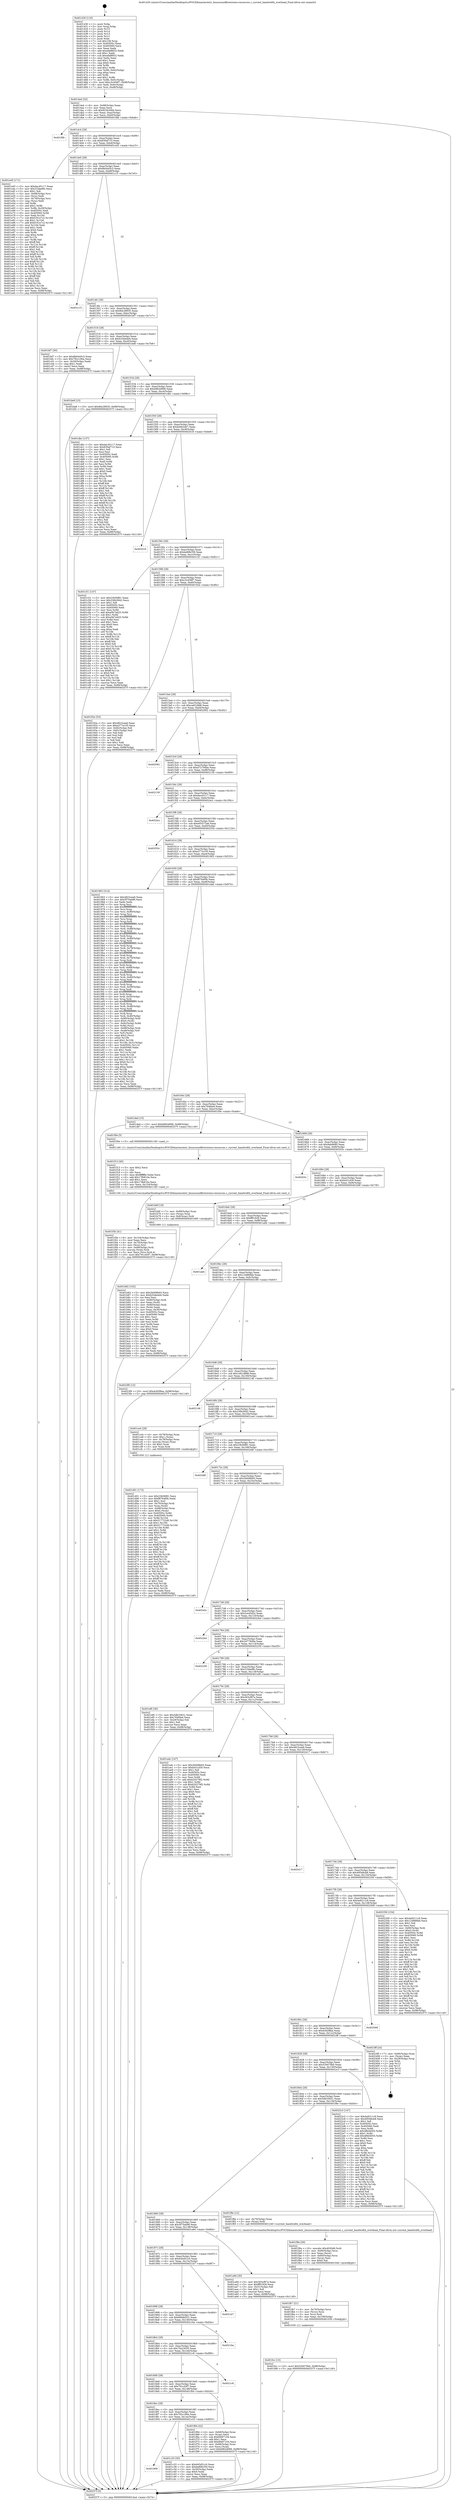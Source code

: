 digraph "0x401430" {
  label = "0x401430 (/mnt/c/Users/mathe/Desktop/tcc/POCII/binaries/extr_linuxsoundfirewireiso-resources.c_current_bandwidth_overhead_Final-ollvm.out::main(0))"
  labelloc = "t"
  node[shape=record]

  Entry [label="",width=0.3,height=0.3,shape=circle,fillcolor=black,style=filled]
  "0x4014a4" [label="{
     0x4014a4 [32]\l
     | [instrs]\l
     &nbsp;&nbsp;0x4014a4 \<+6\>: mov -0x98(%rbp),%eax\l
     &nbsp;&nbsp;0x4014aa \<+2\>: mov %eax,%ecx\l
     &nbsp;&nbsp;0x4014ac \<+6\>: sub $0x823b34bb,%ecx\l
     &nbsp;&nbsp;0x4014b2 \<+6\>: mov %eax,-0xac(%rbp)\l
     &nbsp;&nbsp;0x4014b8 \<+6\>: mov %ecx,-0xb0(%rbp)\l
     &nbsp;&nbsp;0x4014be \<+6\>: je 0000000000401fdb \<main+0xbab\>\l
  }"]
  "0x401fdb" [label="{
     0x401fdb\l
  }", style=dashed]
  "0x4014c4" [label="{
     0x4014c4 [28]\l
     | [instrs]\l
     &nbsp;&nbsp;0x4014c4 \<+5\>: jmp 00000000004014c9 \<main+0x99\>\l
     &nbsp;&nbsp;0x4014c9 \<+6\>: mov -0xac(%rbp),%eax\l
     &nbsp;&nbsp;0x4014cf \<+5\>: sub $0x830af715,%eax\l
     &nbsp;&nbsp;0x4014d4 \<+6\>: mov %eax,-0xb4(%rbp)\l
     &nbsp;&nbsp;0x4014da \<+6\>: je 0000000000401e45 \<main+0xa15\>\l
  }"]
  Exit [label="",width=0.3,height=0.3,shape=circle,fillcolor=black,style=filled,peripheries=2]
  "0x401e45" [label="{
     0x401e45 [171]\l
     | [instrs]\l
     &nbsp;&nbsp;0x401e45 \<+5\>: mov $0xdac45117,%eax\l
     &nbsp;&nbsp;0x401e4a \<+5\>: mov $0x31bbe9fc,%ecx\l
     &nbsp;&nbsp;0x401e4f \<+2\>: mov $0x1,%dl\l
     &nbsp;&nbsp;0x401e51 \<+4\>: mov -0x68(%rbp),%rsi\l
     &nbsp;&nbsp;0x401e55 \<+2\>: mov (%rsi),%edi\l
     &nbsp;&nbsp;0x401e57 \<+4\>: mov -0x78(%rbp),%rsi\l
     &nbsp;&nbsp;0x401e5b \<+2\>: cmp (%rsi),%edi\l
     &nbsp;&nbsp;0x401e5d \<+4\>: setl %r8b\l
     &nbsp;&nbsp;0x401e61 \<+4\>: and $0x1,%r8b\l
     &nbsp;&nbsp;0x401e65 \<+4\>: mov %r8b,-0x29(%rbp)\l
     &nbsp;&nbsp;0x401e69 \<+7\>: mov 0x40505c,%edi\l
     &nbsp;&nbsp;0x401e70 \<+8\>: mov 0x405060,%r9d\l
     &nbsp;&nbsp;0x401e78 \<+3\>: mov %edi,%r10d\l
     &nbsp;&nbsp;0x401e7b \<+7\>: sub $0xf191a7c2,%r10d\l
     &nbsp;&nbsp;0x401e82 \<+4\>: sub $0x1,%r10d\l
     &nbsp;&nbsp;0x401e86 \<+7\>: add $0xf191a7c2,%r10d\l
     &nbsp;&nbsp;0x401e8d \<+4\>: imul %r10d,%edi\l
     &nbsp;&nbsp;0x401e91 \<+3\>: and $0x1,%edi\l
     &nbsp;&nbsp;0x401e94 \<+3\>: cmp $0x0,%edi\l
     &nbsp;&nbsp;0x401e97 \<+4\>: sete %r8b\l
     &nbsp;&nbsp;0x401e9b \<+4\>: cmp $0xa,%r9d\l
     &nbsp;&nbsp;0x401e9f \<+4\>: setl %r11b\l
     &nbsp;&nbsp;0x401ea3 \<+3\>: mov %r8b,%bl\l
     &nbsp;&nbsp;0x401ea6 \<+3\>: xor $0xff,%bl\l
     &nbsp;&nbsp;0x401ea9 \<+3\>: mov %r11b,%r14b\l
     &nbsp;&nbsp;0x401eac \<+4\>: xor $0xff,%r14b\l
     &nbsp;&nbsp;0x401eb0 \<+3\>: xor $0x1,%dl\l
     &nbsp;&nbsp;0x401eb3 \<+3\>: mov %bl,%r15b\l
     &nbsp;&nbsp;0x401eb6 \<+4\>: and $0xff,%r15b\l
     &nbsp;&nbsp;0x401eba \<+3\>: and %dl,%r8b\l
     &nbsp;&nbsp;0x401ebd \<+3\>: mov %r14b,%r12b\l
     &nbsp;&nbsp;0x401ec0 \<+4\>: and $0xff,%r12b\l
     &nbsp;&nbsp;0x401ec4 \<+3\>: and %dl,%r11b\l
     &nbsp;&nbsp;0x401ec7 \<+3\>: or %r8b,%r15b\l
     &nbsp;&nbsp;0x401eca \<+3\>: or %r11b,%r12b\l
     &nbsp;&nbsp;0x401ecd \<+3\>: xor %r12b,%r15b\l
     &nbsp;&nbsp;0x401ed0 \<+3\>: or %r14b,%bl\l
     &nbsp;&nbsp;0x401ed3 \<+3\>: xor $0xff,%bl\l
     &nbsp;&nbsp;0x401ed6 \<+3\>: or $0x1,%dl\l
     &nbsp;&nbsp;0x401ed9 \<+2\>: and %dl,%bl\l
     &nbsp;&nbsp;0x401edb \<+3\>: or %bl,%r15b\l
     &nbsp;&nbsp;0x401ede \<+4\>: test $0x1,%r15b\l
     &nbsp;&nbsp;0x401ee2 \<+3\>: cmovne %ecx,%eax\l
     &nbsp;&nbsp;0x401ee5 \<+6\>: mov %eax,-0x98(%rbp)\l
     &nbsp;&nbsp;0x401eeb \<+5\>: jmp 000000000040257f \<main+0x114f\>\l
  }"]
  "0x4014e0" [label="{
     0x4014e0 [28]\l
     | [instrs]\l
     &nbsp;&nbsp;0x4014e0 \<+5\>: jmp 00000000004014e5 \<main+0xb5\>\l
     &nbsp;&nbsp;0x4014e5 \<+6\>: mov -0xac(%rbp),%eax\l
     &nbsp;&nbsp;0x4014eb \<+5\>: sub $0x8b0445c3,%eax\l
     &nbsp;&nbsp;0x4014f0 \<+6\>: mov %eax,-0xb8(%rbp)\l
     &nbsp;&nbsp;0x4014f6 \<+6\>: je 0000000000401c15 \<main+0x7e5\>\l
  }"]
  "0x401fcc" [label="{
     0x401fcc [15]\l
     | [instrs]\l
     &nbsp;&nbsp;0x401fcc \<+10\>: movl $0x529470b0,-0x98(%rbp)\l
     &nbsp;&nbsp;0x401fd6 \<+5\>: jmp 000000000040257f \<main+0x114f\>\l
  }"]
  "0x401c15" [label="{
     0x401c15\l
  }", style=dashed]
  "0x4014fc" [label="{
     0x4014fc [28]\l
     | [instrs]\l
     &nbsp;&nbsp;0x4014fc \<+5\>: jmp 0000000000401501 \<main+0xd1\>\l
     &nbsp;&nbsp;0x401501 \<+6\>: mov -0xac(%rbp),%eax\l
     &nbsp;&nbsp;0x401507 \<+5\>: sub $0x8dc28935,%eax\l
     &nbsp;&nbsp;0x40150c \<+6\>: mov %eax,-0xbc(%rbp)\l
     &nbsp;&nbsp;0x401512 \<+6\>: je 0000000000401bf7 \<main+0x7c7\>\l
  }"]
  "0x401fb7" [label="{
     0x401fb7 [21]\l
     | [instrs]\l
     &nbsp;&nbsp;0x401fb7 \<+4\>: mov -0x70(%rbp),%rcx\l
     &nbsp;&nbsp;0x401fbb \<+3\>: mov (%rcx),%rcx\l
     &nbsp;&nbsp;0x401fbe \<+3\>: mov %rcx,%rdi\l
     &nbsp;&nbsp;0x401fc1 \<+6\>: mov %eax,-0x158(%rbp)\l
     &nbsp;&nbsp;0x401fc7 \<+5\>: call 0000000000401030 \<free@plt\>\l
     | [calls]\l
     &nbsp;&nbsp;0x401030 \{1\} (unknown)\l
  }"]
  "0x401bf7" [label="{
     0x401bf7 [30]\l
     | [instrs]\l
     &nbsp;&nbsp;0x401bf7 \<+5\>: mov $0x8b0445c3,%eax\l
     &nbsp;&nbsp;0x401bfc \<+5\>: mov $0x792c190a,%ecx\l
     &nbsp;&nbsp;0x401c01 \<+3\>: mov -0x30(%rbp),%edx\l
     &nbsp;&nbsp;0x401c04 \<+3\>: cmp $0x1,%edx\l
     &nbsp;&nbsp;0x401c07 \<+3\>: cmovl %ecx,%eax\l
     &nbsp;&nbsp;0x401c0a \<+6\>: mov %eax,-0x98(%rbp)\l
     &nbsp;&nbsp;0x401c10 \<+5\>: jmp 000000000040257f \<main+0x114f\>\l
  }"]
  "0x401518" [label="{
     0x401518 [28]\l
     | [instrs]\l
     &nbsp;&nbsp;0x401518 \<+5\>: jmp 000000000040151d \<main+0xed\>\l
     &nbsp;&nbsp;0x40151d \<+6\>: mov -0xac(%rbp),%eax\l
     &nbsp;&nbsp;0x401523 \<+5\>: sub $0xb33de4d4,%eax\l
     &nbsp;&nbsp;0x401528 \<+6\>: mov %eax,-0xc0(%rbp)\l
     &nbsp;&nbsp;0x40152e \<+6\>: je 0000000000401be8 \<main+0x7b8\>\l
  }"]
  "0x401f9a" [label="{
     0x401f9a [29]\l
     | [instrs]\l
     &nbsp;&nbsp;0x401f9a \<+10\>: movabs $0x4030d6,%rdi\l
     &nbsp;&nbsp;0x401fa4 \<+4\>: mov -0x60(%rbp),%rcx\l
     &nbsp;&nbsp;0x401fa8 \<+2\>: mov %eax,(%rcx)\l
     &nbsp;&nbsp;0x401faa \<+4\>: mov -0x60(%rbp),%rcx\l
     &nbsp;&nbsp;0x401fae \<+2\>: mov (%rcx),%esi\l
     &nbsp;&nbsp;0x401fb0 \<+2\>: mov $0x0,%al\l
     &nbsp;&nbsp;0x401fb2 \<+5\>: call 0000000000401040 \<printf@plt\>\l
     | [calls]\l
     &nbsp;&nbsp;0x401040 \{1\} (unknown)\l
  }"]
  "0x401be8" [label="{
     0x401be8 [15]\l
     | [instrs]\l
     &nbsp;&nbsp;0x401be8 \<+10\>: movl $0x8dc28935,-0x98(%rbp)\l
     &nbsp;&nbsp;0x401bf2 \<+5\>: jmp 000000000040257f \<main+0x114f\>\l
  }"]
  "0x401534" [label="{
     0x401534 [28]\l
     | [instrs]\l
     &nbsp;&nbsp;0x401534 \<+5\>: jmp 0000000000401539 \<main+0x109\>\l
     &nbsp;&nbsp;0x401539 \<+6\>: mov -0xac(%rbp),%eax\l
     &nbsp;&nbsp;0x40153f \<+5\>: sub $0xb962d066,%eax\l
     &nbsp;&nbsp;0x401544 \<+6\>: mov %eax,-0xc4(%rbp)\l
     &nbsp;&nbsp;0x40154a \<+6\>: je 0000000000401dbc \<main+0x98c\>\l
  }"]
  "0x401f3b" [label="{
     0x401f3b [41]\l
     | [instrs]\l
     &nbsp;&nbsp;0x401f3b \<+6\>: mov -0x154(%rbp),%ecx\l
     &nbsp;&nbsp;0x401f41 \<+3\>: imul %eax,%ecx\l
     &nbsp;&nbsp;0x401f44 \<+4\>: mov -0x70(%rbp),%rsi\l
     &nbsp;&nbsp;0x401f48 \<+3\>: mov (%rsi),%rsi\l
     &nbsp;&nbsp;0x401f4b \<+4\>: mov -0x68(%rbp),%rdi\l
     &nbsp;&nbsp;0x401f4f \<+3\>: movslq (%rdi),%rdi\l
     &nbsp;&nbsp;0x401f52 \<+3\>: mov %ecx,(%rsi,%rdi,4)\l
     &nbsp;&nbsp;0x401f55 \<+10\>: movl $0x791cd3f7,-0x98(%rbp)\l
     &nbsp;&nbsp;0x401f5f \<+5\>: jmp 000000000040257f \<main+0x114f\>\l
  }"]
  "0x401dbc" [label="{
     0x401dbc [137]\l
     | [instrs]\l
     &nbsp;&nbsp;0x401dbc \<+5\>: mov $0xdac45117,%eax\l
     &nbsp;&nbsp;0x401dc1 \<+5\>: mov $0x830af715,%ecx\l
     &nbsp;&nbsp;0x401dc6 \<+2\>: mov $0x1,%dl\l
     &nbsp;&nbsp;0x401dc8 \<+2\>: xor %esi,%esi\l
     &nbsp;&nbsp;0x401dca \<+7\>: mov 0x40505c,%edi\l
     &nbsp;&nbsp;0x401dd1 \<+8\>: mov 0x405060,%r8d\l
     &nbsp;&nbsp;0x401dd9 \<+3\>: sub $0x1,%esi\l
     &nbsp;&nbsp;0x401ddc \<+3\>: mov %edi,%r9d\l
     &nbsp;&nbsp;0x401ddf \<+3\>: add %esi,%r9d\l
     &nbsp;&nbsp;0x401de2 \<+4\>: imul %r9d,%edi\l
     &nbsp;&nbsp;0x401de6 \<+3\>: and $0x1,%edi\l
     &nbsp;&nbsp;0x401de9 \<+3\>: cmp $0x0,%edi\l
     &nbsp;&nbsp;0x401dec \<+4\>: sete %r10b\l
     &nbsp;&nbsp;0x401df0 \<+4\>: cmp $0xa,%r8d\l
     &nbsp;&nbsp;0x401df4 \<+4\>: setl %r11b\l
     &nbsp;&nbsp;0x401df8 \<+3\>: mov %r10b,%bl\l
     &nbsp;&nbsp;0x401dfb \<+3\>: xor $0xff,%bl\l
     &nbsp;&nbsp;0x401dfe \<+3\>: mov %r11b,%r14b\l
     &nbsp;&nbsp;0x401e01 \<+4\>: xor $0xff,%r14b\l
     &nbsp;&nbsp;0x401e05 \<+3\>: xor $0x1,%dl\l
     &nbsp;&nbsp;0x401e08 \<+3\>: mov %bl,%r15b\l
     &nbsp;&nbsp;0x401e0b \<+4\>: and $0xff,%r15b\l
     &nbsp;&nbsp;0x401e0f \<+3\>: and %dl,%r10b\l
     &nbsp;&nbsp;0x401e12 \<+3\>: mov %r14b,%r12b\l
     &nbsp;&nbsp;0x401e15 \<+4\>: and $0xff,%r12b\l
     &nbsp;&nbsp;0x401e19 \<+3\>: and %dl,%r11b\l
     &nbsp;&nbsp;0x401e1c \<+3\>: or %r10b,%r15b\l
     &nbsp;&nbsp;0x401e1f \<+3\>: or %r11b,%r12b\l
     &nbsp;&nbsp;0x401e22 \<+3\>: xor %r12b,%r15b\l
     &nbsp;&nbsp;0x401e25 \<+3\>: or %r14b,%bl\l
     &nbsp;&nbsp;0x401e28 \<+3\>: xor $0xff,%bl\l
     &nbsp;&nbsp;0x401e2b \<+3\>: or $0x1,%dl\l
     &nbsp;&nbsp;0x401e2e \<+2\>: and %dl,%bl\l
     &nbsp;&nbsp;0x401e30 \<+3\>: or %bl,%r15b\l
     &nbsp;&nbsp;0x401e33 \<+4\>: test $0x1,%r15b\l
     &nbsp;&nbsp;0x401e37 \<+3\>: cmovne %ecx,%eax\l
     &nbsp;&nbsp;0x401e3a \<+6\>: mov %eax,-0x98(%rbp)\l
     &nbsp;&nbsp;0x401e40 \<+5\>: jmp 000000000040257f \<main+0x114f\>\l
  }"]
  "0x401550" [label="{
     0x401550 [28]\l
     | [instrs]\l
     &nbsp;&nbsp;0x401550 \<+5\>: jmp 0000000000401555 \<main+0x125\>\l
     &nbsp;&nbsp;0x401555 \<+6\>: mov -0xac(%rbp),%eax\l
     &nbsp;&nbsp;0x40155b \<+5\>: sub $0xbd4b2eb7,%eax\l
     &nbsp;&nbsp;0x401560 \<+6\>: mov %eax,-0xc8(%rbp)\l
     &nbsp;&nbsp;0x401566 \<+6\>: je 0000000000402018 \<main+0xbe8\>\l
  }"]
  "0x401f13" [label="{
     0x401f13 [40]\l
     | [instrs]\l
     &nbsp;&nbsp;0x401f13 \<+5\>: mov $0x2,%ecx\l
     &nbsp;&nbsp;0x401f18 \<+1\>: cltd\l
     &nbsp;&nbsp;0x401f19 \<+2\>: idiv %ecx\l
     &nbsp;&nbsp;0x401f1b \<+6\>: imul $0xfffffffe,%edx,%ecx\l
     &nbsp;&nbsp;0x401f21 \<+6\>: add $0x17fb810e,%ecx\l
     &nbsp;&nbsp;0x401f27 \<+3\>: add $0x1,%ecx\l
     &nbsp;&nbsp;0x401f2a \<+6\>: sub $0x17fb810e,%ecx\l
     &nbsp;&nbsp;0x401f30 \<+6\>: mov %ecx,-0x154(%rbp)\l
     &nbsp;&nbsp;0x401f36 \<+5\>: call 0000000000401160 \<next_i\>\l
     | [calls]\l
     &nbsp;&nbsp;0x401160 \{1\} (/mnt/c/Users/mathe/Desktop/tcc/POCII/binaries/extr_linuxsoundfirewireiso-resources.c_current_bandwidth_overhead_Final-ollvm.out::next_i)\l
  }"]
  "0x402018" [label="{
     0x402018\l
  }", style=dashed]
  "0x40156c" [label="{
     0x40156c [28]\l
     | [instrs]\l
     &nbsp;&nbsp;0x40156c \<+5\>: jmp 0000000000401571 \<main+0x141\>\l
     &nbsp;&nbsp;0x401571 \<+6\>: mov -0xac(%rbp),%eax\l
     &nbsp;&nbsp;0x401577 \<+5\>: sub $0xbe89b359,%eax\l
     &nbsp;&nbsp;0x40157c \<+6\>: mov %eax,-0xcc(%rbp)\l
     &nbsp;&nbsp;0x401582 \<+6\>: je 0000000000401c51 \<main+0x821\>\l
  }"]
  "0x401d01" [label="{
     0x401d01 [172]\l
     | [instrs]\l
     &nbsp;&nbsp;0x401d01 \<+5\>: mov $0x23b56f81,%ecx\l
     &nbsp;&nbsp;0x401d06 \<+5\>: mov $0xf8764f0b,%edx\l
     &nbsp;&nbsp;0x401d0b \<+3\>: mov $0x1,%sil\l
     &nbsp;&nbsp;0x401d0e \<+4\>: mov -0x70(%rbp),%rdi\l
     &nbsp;&nbsp;0x401d12 \<+3\>: mov %rax,(%rdi)\l
     &nbsp;&nbsp;0x401d15 \<+4\>: mov -0x68(%rbp),%rax\l
     &nbsp;&nbsp;0x401d19 \<+6\>: movl $0x0,(%rax)\l
     &nbsp;&nbsp;0x401d1f \<+8\>: mov 0x40505c,%r8d\l
     &nbsp;&nbsp;0x401d27 \<+8\>: mov 0x405060,%r9d\l
     &nbsp;&nbsp;0x401d2f \<+3\>: mov %r8d,%r10d\l
     &nbsp;&nbsp;0x401d32 \<+7\>: sub $0x517722d0,%r10d\l
     &nbsp;&nbsp;0x401d39 \<+4\>: sub $0x1,%r10d\l
     &nbsp;&nbsp;0x401d3d \<+7\>: add $0x517722d0,%r10d\l
     &nbsp;&nbsp;0x401d44 \<+4\>: imul %r10d,%r8d\l
     &nbsp;&nbsp;0x401d48 \<+4\>: and $0x1,%r8d\l
     &nbsp;&nbsp;0x401d4c \<+4\>: cmp $0x0,%r8d\l
     &nbsp;&nbsp;0x401d50 \<+4\>: sete %r11b\l
     &nbsp;&nbsp;0x401d54 \<+4\>: cmp $0xa,%r9d\l
     &nbsp;&nbsp;0x401d58 \<+3\>: setl %bl\l
     &nbsp;&nbsp;0x401d5b \<+3\>: mov %r11b,%r14b\l
     &nbsp;&nbsp;0x401d5e \<+4\>: xor $0xff,%r14b\l
     &nbsp;&nbsp;0x401d62 \<+3\>: mov %bl,%r15b\l
     &nbsp;&nbsp;0x401d65 \<+4\>: xor $0xff,%r15b\l
     &nbsp;&nbsp;0x401d69 \<+4\>: xor $0x1,%sil\l
     &nbsp;&nbsp;0x401d6d \<+3\>: mov %r14b,%r12b\l
     &nbsp;&nbsp;0x401d70 \<+4\>: and $0xff,%r12b\l
     &nbsp;&nbsp;0x401d74 \<+3\>: and %sil,%r11b\l
     &nbsp;&nbsp;0x401d77 \<+3\>: mov %r15b,%r13b\l
     &nbsp;&nbsp;0x401d7a \<+4\>: and $0xff,%r13b\l
     &nbsp;&nbsp;0x401d7e \<+3\>: and %sil,%bl\l
     &nbsp;&nbsp;0x401d81 \<+3\>: or %r11b,%r12b\l
     &nbsp;&nbsp;0x401d84 \<+3\>: or %bl,%r13b\l
     &nbsp;&nbsp;0x401d87 \<+3\>: xor %r13b,%r12b\l
     &nbsp;&nbsp;0x401d8a \<+3\>: or %r15b,%r14b\l
     &nbsp;&nbsp;0x401d8d \<+4\>: xor $0xff,%r14b\l
     &nbsp;&nbsp;0x401d91 \<+4\>: or $0x1,%sil\l
     &nbsp;&nbsp;0x401d95 \<+3\>: and %sil,%r14b\l
     &nbsp;&nbsp;0x401d98 \<+3\>: or %r14b,%r12b\l
     &nbsp;&nbsp;0x401d9b \<+4\>: test $0x1,%r12b\l
     &nbsp;&nbsp;0x401d9f \<+3\>: cmovne %edx,%ecx\l
     &nbsp;&nbsp;0x401da2 \<+6\>: mov %ecx,-0x98(%rbp)\l
     &nbsp;&nbsp;0x401da8 \<+5\>: jmp 000000000040257f \<main+0x114f\>\l
  }"]
  "0x401c51" [label="{
     0x401c51 [147]\l
     | [instrs]\l
     &nbsp;&nbsp;0x401c51 \<+5\>: mov $0x23b56f81,%eax\l
     &nbsp;&nbsp;0x401c56 \<+5\>: mov $0x236b3942,%ecx\l
     &nbsp;&nbsp;0x401c5b \<+2\>: mov $0x1,%dl\l
     &nbsp;&nbsp;0x401c5d \<+7\>: mov 0x40505c,%esi\l
     &nbsp;&nbsp;0x401c64 \<+7\>: mov 0x405060,%edi\l
     &nbsp;&nbsp;0x401c6b \<+3\>: mov %esi,%r8d\l
     &nbsp;&nbsp;0x401c6e \<+7\>: add $0xa5b7ed25,%r8d\l
     &nbsp;&nbsp;0x401c75 \<+4\>: sub $0x1,%r8d\l
     &nbsp;&nbsp;0x401c79 \<+7\>: sub $0xa5b7ed25,%r8d\l
     &nbsp;&nbsp;0x401c80 \<+4\>: imul %r8d,%esi\l
     &nbsp;&nbsp;0x401c84 \<+3\>: and $0x1,%esi\l
     &nbsp;&nbsp;0x401c87 \<+3\>: cmp $0x0,%esi\l
     &nbsp;&nbsp;0x401c8a \<+4\>: sete %r9b\l
     &nbsp;&nbsp;0x401c8e \<+3\>: cmp $0xa,%edi\l
     &nbsp;&nbsp;0x401c91 \<+4\>: setl %r10b\l
     &nbsp;&nbsp;0x401c95 \<+3\>: mov %r9b,%r11b\l
     &nbsp;&nbsp;0x401c98 \<+4\>: xor $0xff,%r11b\l
     &nbsp;&nbsp;0x401c9c \<+3\>: mov %r10b,%bl\l
     &nbsp;&nbsp;0x401c9f \<+3\>: xor $0xff,%bl\l
     &nbsp;&nbsp;0x401ca2 \<+3\>: xor $0x0,%dl\l
     &nbsp;&nbsp;0x401ca5 \<+3\>: mov %r11b,%r14b\l
     &nbsp;&nbsp;0x401ca8 \<+4\>: and $0x0,%r14b\l
     &nbsp;&nbsp;0x401cac \<+3\>: and %dl,%r9b\l
     &nbsp;&nbsp;0x401caf \<+3\>: mov %bl,%r15b\l
     &nbsp;&nbsp;0x401cb2 \<+4\>: and $0x0,%r15b\l
     &nbsp;&nbsp;0x401cb6 \<+3\>: and %dl,%r10b\l
     &nbsp;&nbsp;0x401cb9 \<+3\>: or %r9b,%r14b\l
     &nbsp;&nbsp;0x401cbc \<+3\>: or %r10b,%r15b\l
     &nbsp;&nbsp;0x401cbf \<+3\>: xor %r15b,%r14b\l
     &nbsp;&nbsp;0x401cc2 \<+3\>: or %bl,%r11b\l
     &nbsp;&nbsp;0x401cc5 \<+4\>: xor $0xff,%r11b\l
     &nbsp;&nbsp;0x401cc9 \<+3\>: or $0x0,%dl\l
     &nbsp;&nbsp;0x401ccc \<+3\>: and %dl,%r11b\l
     &nbsp;&nbsp;0x401ccf \<+3\>: or %r11b,%r14b\l
     &nbsp;&nbsp;0x401cd2 \<+4\>: test $0x1,%r14b\l
     &nbsp;&nbsp;0x401cd6 \<+3\>: cmovne %ecx,%eax\l
     &nbsp;&nbsp;0x401cd9 \<+6\>: mov %eax,-0x98(%rbp)\l
     &nbsp;&nbsp;0x401cdf \<+5\>: jmp 000000000040257f \<main+0x114f\>\l
  }"]
  "0x401588" [label="{
     0x401588 [28]\l
     | [instrs]\l
     &nbsp;&nbsp;0x401588 \<+5\>: jmp 000000000040158d \<main+0x15d\>\l
     &nbsp;&nbsp;0x40158d \<+6\>: mov -0xac(%rbp),%eax\l
     &nbsp;&nbsp;0x401593 \<+5\>: sub $0xc3c456f7,%eax\l
     &nbsp;&nbsp;0x401598 \<+6\>: mov %eax,-0xd0(%rbp)\l
     &nbsp;&nbsp;0x40159e \<+6\>: je 000000000040192e \<main+0x4fe\>\l
  }"]
  "0x401908" [label="{
     0x401908\l
  }", style=dashed]
  "0x40192e" [label="{
     0x40192e [53]\l
     | [instrs]\l
     &nbsp;&nbsp;0x40192e \<+5\>: mov $0x4823cea6,%eax\l
     &nbsp;&nbsp;0x401933 \<+5\>: mov $0xe377e105,%ecx\l
     &nbsp;&nbsp;0x401938 \<+6\>: mov -0x92(%rbp),%dl\l
     &nbsp;&nbsp;0x40193e \<+7\>: mov -0x91(%rbp),%sil\l
     &nbsp;&nbsp;0x401945 \<+3\>: mov %dl,%dil\l
     &nbsp;&nbsp;0x401948 \<+3\>: and %sil,%dil\l
     &nbsp;&nbsp;0x40194b \<+3\>: xor %sil,%dl\l
     &nbsp;&nbsp;0x40194e \<+3\>: or %dl,%dil\l
     &nbsp;&nbsp;0x401951 \<+4\>: test $0x1,%dil\l
     &nbsp;&nbsp;0x401955 \<+3\>: cmovne %ecx,%eax\l
     &nbsp;&nbsp;0x401958 \<+6\>: mov %eax,-0x98(%rbp)\l
     &nbsp;&nbsp;0x40195e \<+5\>: jmp 000000000040257f \<main+0x114f\>\l
  }"]
  "0x4015a4" [label="{
     0x4015a4 [28]\l
     | [instrs]\l
     &nbsp;&nbsp;0x4015a4 \<+5\>: jmp 00000000004015a9 \<main+0x179\>\l
     &nbsp;&nbsp;0x4015a9 \<+6\>: mov -0xac(%rbp),%eax\l
     &nbsp;&nbsp;0x4015af \<+5\>: sub $0xca6228db,%eax\l
     &nbsp;&nbsp;0x4015b4 \<+6\>: mov %eax,-0xd4(%rbp)\l
     &nbsp;&nbsp;0x4015ba \<+6\>: je 0000000000402092 \<main+0xc62\>\l
  }"]
  "0x40257f" [label="{
     0x40257f [5]\l
     | [instrs]\l
     &nbsp;&nbsp;0x40257f \<+5\>: jmp 00000000004014a4 \<main+0x74\>\l
  }"]
  "0x401430" [label="{
     0x401430 [116]\l
     | [instrs]\l
     &nbsp;&nbsp;0x401430 \<+1\>: push %rbp\l
     &nbsp;&nbsp;0x401431 \<+3\>: mov %rsp,%rbp\l
     &nbsp;&nbsp;0x401434 \<+2\>: push %r15\l
     &nbsp;&nbsp;0x401436 \<+2\>: push %r14\l
     &nbsp;&nbsp;0x401438 \<+2\>: push %r13\l
     &nbsp;&nbsp;0x40143a \<+2\>: push %r12\l
     &nbsp;&nbsp;0x40143c \<+1\>: push %rbx\l
     &nbsp;&nbsp;0x40143d \<+7\>: sub $0x158,%rsp\l
     &nbsp;&nbsp;0x401444 \<+7\>: mov 0x40505c,%eax\l
     &nbsp;&nbsp;0x40144b \<+7\>: mov 0x405060,%ecx\l
     &nbsp;&nbsp;0x401452 \<+2\>: mov %eax,%edx\l
     &nbsp;&nbsp;0x401454 \<+6\>: add $0xefaf8832,%edx\l
     &nbsp;&nbsp;0x40145a \<+3\>: sub $0x1,%edx\l
     &nbsp;&nbsp;0x40145d \<+6\>: sub $0xefaf8832,%edx\l
     &nbsp;&nbsp;0x401463 \<+3\>: imul %edx,%eax\l
     &nbsp;&nbsp;0x401466 \<+3\>: and $0x1,%eax\l
     &nbsp;&nbsp;0x401469 \<+3\>: cmp $0x0,%eax\l
     &nbsp;&nbsp;0x40146c \<+4\>: sete %r8b\l
     &nbsp;&nbsp;0x401470 \<+4\>: and $0x1,%r8b\l
     &nbsp;&nbsp;0x401474 \<+7\>: mov %r8b,-0x92(%rbp)\l
     &nbsp;&nbsp;0x40147b \<+3\>: cmp $0xa,%ecx\l
     &nbsp;&nbsp;0x40147e \<+4\>: setl %r8b\l
     &nbsp;&nbsp;0x401482 \<+4\>: and $0x1,%r8b\l
     &nbsp;&nbsp;0x401486 \<+7\>: mov %r8b,-0x91(%rbp)\l
     &nbsp;&nbsp;0x40148d \<+10\>: movl $0xc3c456f7,-0x98(%rbp)\l
     &nbsp;&nbsp;0x401497 \<+6\>: mov %edi,-0x9c(%rbp)\l
     &nbsp;&nbsp;0x40149d \<+7\>: mov %rsi,-0xa8(%rbp)\l
  }"]
  "0x401c33" [label="{
     0x401c33 [30]\l
     | [instrs]\l
     &nbsp;&nbsp;0x401c33 \<+5\>: mov $0x645d51c0,%eax\l
     &nbsp;&nbsp;0x401c38 \<+5\>: mov $0xbe89b359,%ecx\l
     &nbsp;&nbsp;0x401c3d \<+3\>: mov -0x30(%rbp),%edx\l
     &nbsp;&nbsp;0x401c40 \<+3\>: cmp $0x0,%edx\l
     &nbsp;&nbsp;0x401c43 \<+3\>: cmove %ecx,%eax\l
     &nbsp;&nbsp;0x401c46 \<+6\>: mov %eax,-0x98(%rbp)\l
     &nbsp;&nbsp;0x401c4c \<+5\>: jmp 000000000040257f \<main+0x114f\>\l
  }"]
  "0x402092" [label="{
     0x402092\l
  }", style=dashed]
  "0x4015c0" [label="{
     0x4015c0 [28]\l
     | [instrs]\l
     &nbsp;&nbsp;0x4015c0 \<+5\>: jmp 00000000004015c5 \<main+0x195\>\l
     &nbsp;&nbsp;0x4015c5 \<+6\>: mov -0xac(%rbp),%eax\l
     &nbsp;&nbsp;0x4015cb \<+5\>: sub $0xd72794be,%eax\l
     &nbsp;&nbsp;0x4015d0 \<+6\>: mov %eax,-0xd8(%rbp)\l
     &nbsp;&nbsp;0x4015d6 \<+6\>: je 0000000000402139 \<main+0xd09\>\l
  }"]
  "0x4018ec" [label="{
     0x4018ec [28]\l
     | [instrs]\l
     &nbsp;&nbsp;0x4018ec \<+5\>: jmp 00000000004018f1 \<main+0x4c1\>\l
     &nbsp;&nbsp;0x4018f1 \<+6\>: mov -0xac(%rbp),%eax\l
     &nbsp;&nbsp;0x4018f7 \<+5\>: sub $0x792c190a,%eax\l
     &nbsp;&nbsp;0x4018fc \<+6\>: mov %eax,-0x14c(%rbp)\l
     &nbsp;&nbsp;0x401902 \<+6\>: je 0000000000401c33 \<main+0x803\>\l
  }"]
  "0x402139" [label="{
     0x402139\l
  }", style=dashed]
  "0x4015dc" [label="{
     0x4015dc [28]\l
     | [instrs]\l
     &nbsp;&nbsp;0x4015dc \<+5\>: jmp 00000000004015e1 \<main+0x1b1\>\l
     &nbsp;&nbsp;0x4015e1 \<+6\>: mov -0xac(%rbp),%eax\l
     &nbsp;&nbsp;0x4015e7 \<+5\>: sub $0xdac45117,%eax\l
     &nbsp;&nbsp;0x4015ec \<+6\>: mov %eax,-0xdc(%rbp)\l
     &nbsp;&nbsp;0x4015f2 \<+6\>: je 00000000004024cc \<main+0x109c\>\l
  }"]
  "0x401f64" [label="{
     0x401f64 [42]\l
     | [instrs]\l
     &nbsp;&nbsp;0x401f64 \<+4\>: mov -0x68(%rbp),%rax\l
     &nbsp;&nbsp;0x401f68 \<+2\>: mov (%rax),%ecx\l
     &nbsp;&nbsp;0x401f6a \<+6\>: sub $0x6f497104,%ecx\l
     &nbsp;&nbsp;0x401f70 \<+3\>: add $0x1,%ecx\l
     &nbsp;&nbsp;0x401f73 \<+6\>: add $0x6f497104,%ecx\l
     &nbsp;&nbsp;0x401f79 \<+4\>: mov -0x68(%rbp),%rax\l
     &nbsp;&nbsp;0x401f7d \<+2\>: mov %ecx,(%rax)\l
     &nbsp;&nbsp;0x401f7f \<+10\>: movl $0xb962d066,-0x98(%rbp)\l
     &nbsp;&nbsp;0x401f89 \<+5\>: jmp 000000000040257f \<main+0x114f\>\l
  }"]
  "0x4024cc" [label="{
     0x4024cc\l
  }", style=dashed]
  "0x4015f8" [label="{
     0x4015f8 [28]\l
     | [instrs]\l
     &nbsp;&nbsp;0x4015f8 \<+5\>: jmp 00000000004015fd \<main+0x1cd\>\l
     &nbsp;&nbsp;0x4015fd \<+6\>: mov -0xac(%rbp),%eax\l
     &nbsp;&nbsp;0x401603 \<+5\>: sub $0xe05572a6,%eax\l
     &nbsp;&nbsp;0x401608 \<+6\>: mov %eax,-0xe0(%rbp)\l
     &nbsp;&nbsp;0x40160e \<+6\>: je 0000000000402554 \<main+0x1124\>\l
  }"]
  "0x4018d0" [label="{
     0x4018d0 [28]\l
     | [instrs]\l
     &nbsp;&nbsp;0x4018d0 \<+5\>: jmp 00000000004018d5 \<main+0x4a5\>\l
     &nbsp;&nbsp;0x4018d5 \<+6\>: mov -0xac(%rbp),%eax\l
     &nbsp;&nbsp;0x4018db \<+5\>: sub $0x791cd3f7,%eax\l
     &nbsp;&nbsp;0x4018e0 \<+6\>: mov %eax,-0x148(%rbp)\l
     &nbsp;&nbsp;0x4018e6 \<+6\>: je 0000000000401f64 \<main+0xb34\>\l
  }"]
  "0x402554" [label="{
     0x402554\l
  }", style=dashed]
  "0x401614" [label="{
     0x401614 [28]\l
     | [instrs]\l
     &nbsp;&nbsp;0x401614 \<+5\>: jmp 0000000000401619 \<main+0x1e9\>\l
     &nbsp;&nbsp;0x401619 \<+6\>: mov -0xac(%rbp),%eax\l
     &nbsp;&nbsp;0x40161f \<+5\>: sub $0xe377e105,%eax\l
     &nbsp;&nbsp;0x401624 \<+6\>: mov %eax,-0xe4(%rbp)\l
     &nbsp;&nbsp;0x40162a \<+6\>: je 0000000000401963 \<main+0x533\>\l
  }"]
  "0x4021c6" [label="{
     0x4021c6\l
  }", style=dashed]
  "0x401963" [label="{
     0x401963 [314]\l
     | [instrs]\l
     &nbsp;&nbsp;0x401963 \<+5\>: mov $0x4823cea6,%eax\l
     &nbsp;&nbsp;0x401968 \<+5\>: mov $0x5f75ab98,%ecx\l
     &nbsp;&nbsp;0x40196d \<+2\>: xor %edx,%edx\l
     &nbsp;&nbsp;0x40196f \<+3\>: mov %rsp,%rsi\l
     &nbsp;&nbsp;0x401972 \<+4\>: add $0xfffffffffffffff0,%rsi\l
     &nbsp;&nbsp;0x401976 \<+3\>: mov %rsi,%rsp\l
     &nbsp;&nbsp;0x401979 \<+7\>: mov %rsi,-0x90(%rbp)\l
     &nbsp;&nbsp;0x401980 \<+3\>: mov %rsp,%rsi\l
     &nbsp;&nbsp;0x401983 \<+4\>: add $0xfffffffffffffff0,%rsi\l
     &nbsp;&nbsp;0x401987 \<+3\>: mov %rsi,%rsp\l
     &nbsp;&nbsp;0x40198a \<+3\>: mov %rsp,%rdi\l
     &nbsp;&nbsp;0x40198d \<+4\>: add $0xfffffffffffffff0,%rdi\l
     &nbsp;&nbsp;0x401991 \<+3\>: mov %rdi,%rsp\l
     &nbsp;&nbsp;0x401994 \<+7\>: mov %rdi,-0x88(%rbp)\l
     &nbsp;&nbsp;0x40199b \<+3\>: mov %rsp,%rdi\l
     &nbsp;&nbsp;0x40199e \<+4\>: add $0xfffffffffffffff0,%rdi\l
     &nbsp;&nbsp;0x4019a2 \<+3\>: mov %rdi,%rsp\l
     &nbsp;&nbsp;0x4019a5 \<+4\>: mov %rdi,-0x80(%rbp)\l
     &nbsp;&nbsp;0x4019a9 \<+3\>: mov %rsp,%rdi\l
     &nbsp;&nbsp;0x4019ac \<+4\>: add $0xfffffffffffffff0,%rdi\l
     &nbsp;&nbsp;0x4019b0 \<+3\>: mov %rdi,%rsp\l
     &nbsp;&nbsp;0x4019b3 \<+4\>: mov %rdi,-0x78(%rbp)\l
     &nbsp;&nbsp;0x4019b7 \<+3\>: mov %rsp,%rdi\l
     &nbsp;&nbsp;0x4019ba \<+4\>: add $0xfffffffffffffff0,%rdi\l
     &nbsp;&nbsp;0x4019be \<+3\>: mov %rdi,%rsp\l
     &nbsp;&nbsp;0x4019c1 \<+4\>: mov %rdi,-0x70(%rbp)\l
     &nbsp;&nbsp;0x4019c5 \<+3\>: mov %rsp,%rdi\l
     &nbsp;&nbsp;0x4019c8 \<+4\>: add $0xfffffffffffffff0,%rdi\l
     &nbsp;&nbsp;0x4019cc \<+3\>: mov %rdi,%rsp\l
     &nbsp;&nbsp;0x4019cf \<+4\>: mov %rdi,-0x68(%rbp)\l
     &nbsp;&nbsp;0x4019d3 \<+3\>: mov %rsp,%rdi\l
     &nbsp;&nbsp;0x4019d6 \<+4\>: add $0xfffffffffffffff0,%rdi\l
     &nbsp;&nbsp;0x4019da \<+3\>: mov %rdi,%rsp\l
     &nbsp;&nbsp;0x4019dd \<+4\>: mov %rdi,-0x60(%rbp)\l
     &nbsp;&nbsp;0x4019e1 \<+3\>: mov %rsp,%rdi\l
     &nbsp;&nbsp;0x4019e4 \<+4\>: add $0xfffffffffffffff0,%rdi\l
     &nbsp;&nbsp;0x4019e8 \<+3\>: mov %rdi,%rsp\l
     &nbsp;&nbsp;0x4019eb \<+4\>: mov %rdi,-0x58(%rbp)\l
     &nbsp;&nbsp;0x4019ef \<+3\>: mov %rsp,%rdi\l
     &nbsp;&nbsp;0x4019f2 \<+4\>: add $0xfffffffffffffff0,%rdi\l
     &nbsp;&nbsp;0x4019f6 \<+3\>: mov %rdi,%rsp\l
     &nbsp;&nbsp;0x4019f9 \<+4\>: mov %rdi,-0x50(%rbp)\l
     &nbsp;&nbsp;0x4019fd \<+3\>: mov %rsp,%rdi\l
     &nbsp;&nbsp;0x401a00 \<+4\>: add $0xfffffffffffffff0,%rdi\l
     &nbsp;&nbsp;0x401a04 \<+3\>: mov %rdi,%rsp\l
     &nbsp;&nbsp;0x401a07 \<+4\>: mov %rdi,-0x48(%rbp)\l
     &nbsp;&nbsp;0x401a0b \<+3\>: mov %rsp,%rdi\l
     &nbsp;&nbsp;0x401a0e \<+4\>: add $0xfffffffffffffff0,%rdi\l
     &nbsp;&nbsp;0x401a12 \<+3\>: mov %rdi,%rsp\l
     &nbsp;&nbsp;0x401a15 \<+4\>: mov %rdi,-0x40(%rbp)\l
     &nbsp;&nbsp;0x401a19 \<+7\>: mov -0x90(%rbp),%rdi\l
     &nbsp;&nbsp;0x401a20 \<+6\>: movl $0x0,(%rdi)\l
     &nbsp;&nbsp;0x401a26 \<+7\>: mov -0x9c(%rbp),%r8d\l
     &nbsp;&nbsp;0x401a2d \<+3\>: mov %r8d,(%rsi)\l
     &nbsp;&nbsp;0x401a30 \<+7\>: mov -0x88(%rbp),%rdi\l
     &nbsp;&nbsp;0x401a37 \<+7\>: mov -0xa8(%rbp),%r9\l
     &nbsp;&nbsp;0x401a3e \<+3\>: mov %r9,(%rdi)\l
     &nbsp;&nbsp;0x401a41 \<+3\>: cmpl $0x2,(%rsi)\l
     &nbsp;&nbsp;0x401a44 \<+4\>: setne %r10b\l
     &nbsp;&nbsp;0x401a48 \<+4\>: and $0x1,%r10b\l
     &nbsp;&nbsp;0x401a4c \<+4\>: mov %r10b,-0x31(%rbp)\l
     &nbsp;&nbsp;0x401a50 \<+8\>: mov 0x40505c,%r11d\l
     &nbsp;&nbsp;0x401a58 \<+7\>: mov 0x405060,%ebx\l
     &nbsp;&nbsp;0x401a5f \<+3\>: sub $0x1,%edx\l
     &nbsp;&nbsp;0x401a62 \<+3\>: mov %r11d,%r14d\l
     &nbsp;&nbsp;0x401a65 \<+3\>: add %edx,%r14d\l
     &nbsp;&nbsp;0x401a68 \<+4\>: imul %r14d,%r11d\l
     &nbsp;&nbsp;0x401a6c \<+4\>: and $0x1,%r11d\l
     &nbsp;&nbsp;0x401a70 \<+4\>: cmp $0x0,%r11d\l
     &nbsp;&nbsp;0x401a74 \<+4\>: sete %r10b\l
     &nbsp;&nbsp;0x401a78 \<+3\>: cmp $0xa,%ebx\l
     &nbsp;&nbsp;0x401a7b \<+4\>: setl %r15b\l
     &nbsp;&nbsp;0x401a7f \<+3\>: mov %r10b,%r12b\l
     &nbsp;&nbsp;0x401a82 \<+3\>: and %r15b,%r12b\l
     &nbsp;&nbsp;0x401a85 \<+3\>: xor %r15b,%r10b\l
     &nbsp;&nbsp;0x401a88 \<+3\>: or %r10b,%r12b\l
     &nbsp;&nbsp;0x401a8b \<+4\>: test $0x1,%r12b\l
     &nbsp;&nbsp;0x401a8f \<+3\>: cmovne %ecx,%eax\l
     &nbsp;&nbsp;0x401a92 \<+6\>: mov %eax,-0x98(%rbp)\l
     &nbsp;&nbsp;0x401a98 \<+5\>: jmp 000000000040257f \<main+0x114f\>\l
  }"]
  "0x401630" [label="{
     0x401630 [28]\l
     | [instrs]\l
     &nbsp;&nbsp;0x401630 \<+5\>: jmp 0000000000401635 \<main+0x205\>\l
     &nbsp;&nbsp;0x401635 \<+6\>: mov -0xac(%rbp),%eax\l
     &nbsp;&nbsp;0x40163b \<+5\>: sub $0xf8764f0b,%eax\l
     &nbsp;&nbsp;0x401640 \<+6\>: mov %eax,-0xe8(%rbp)\l
     &nbsp;&nbsp;0x401646 \<+6\>: je 0000000000401dad \<main+0x97d\>\l
  }"]
  "0x4018b4" [label="{
     0x4018b4 [28]\l
     | [instrs]\l
     &nbsp;&nbsp;0x4018b4 \<+5\>: jmp 00000000004018b9 \<main+0x489\>\l
     &nbsp;&nbsp;0x4018b9 \<+6\>: mov -0xac(%rbp),%eax\l
     &nbsp;&nbsp;0x4018bf \<+5\>: sub $0x70a23035,%eax\l
     &nbsp;&nbsp;0x4018c4 \<+6\>: mov %eax,-0x144(%rbp)\l
     &nbsp;&nbsp;0x4018ca \<+6\>: je 00000000004021c6 \<main+0xd96\>\l
  }"]
  "0x40216a" [label="{
     0x40216a\l
  }", style=dashed]
  "0x401dad" [label="{
     0x401dad [15]\l
     | [instrs]\l
     &nbsp;&nbsp;0x401dad \<+10\>: movl $0xb962d066,-0x98(%rbp)\l
     &nbsp;&nbsp;0x401db7 \<+5\>: jmp 000000000040257f \<main+0x114f\>\l
  }"]
  "0x40164c" [label="{
     0x40164c [28]\l
     | [instrs]\l
     &nbsp;&nbsp;0x40164c \<+5\>: jmp 0000000000401651 \<main+0x221\>\l
     &nbsp;&nbsp;0x401651 \<+6\>: mov -0xac(%rbp),%eax\l
     &nbsp;&nbsp;0x401657 \<+5\>: sub $0x764fda4,%eax\l
     &nbsp;&nbsp;0x40165c \<+6\>: mov %eax,-0xec(%rbp)\l
     &nbsp;&nbsp;0x401662 \<+6\>: je 0000000000401f0e \<main+0xade\>\l
  }"]
  "0x401898" [label="{
     0x401898 [28]\l
     | [instrs]\l
     &nbsp;&nbsp;0x401898 \<+5\>: jmp 000000000040189d \<main+0x46d\>\l
     &nbsp;&nbsp;0x40189d \<+6\>: mov -0xac(%rbp),%eax\l
     &nbsp;&nbsp;0x4018a3 \<+5\>: sub $0x69b8d321,%eax\l
     &nbsp;&nbsp;0x4018a8 \<+6\>: mov %eax,-0x140(%rbp)\l
     &nbsp;&nbsp;0x4018ae \<+6\>: je 000000000040216a \<main+0xd3a\>\l
  }"]
  "0x401f0e" [label="{
     0x401f0e [5]\l
     | [instrs]\l
     &nbsp;&nbsp;0x401f0e \<+5\>: call 0000000000401160 \<next_i\>\l
     | [calls]\l
     &nbsp;&nbsp;0x401160 \{1\} (/mnt/c/Users/mathe/Desktop/tcc/POCII/binaries/extr_linuxsoundfirewireiso-resources.c_current_bandwidth_overhead_Final-ollvm.out::next_i)\l
  }"]
  "0x401668" [label="{
     0x401668 [28]\l
     | [instrs]\l
     &nbsp;&nbsp;0x401668 \<+5\>: jmp 000000000040166d \<main+0x23d\>\l
     &nbsp;&nbsp;0x40166d \<+6\>: mov -0xac(%rbp),%eax\l
     &nbsp;&nbsp;0x401673 \<+5\>: sub $0x9ab9680,%eax\l
     &nbsp;&nbsp;0x401678 \<+6\>: mov %eax,-0xf0(%rbp)\l
     &nbsp;&nbsp;0x40167e \<+6\>: je 000000000040203c \<main+0xc0c\>\l
  }"]
  "0x4021b7" [label="{
     0x4021b7\l
  }", style=dashed]
  "0x40203c" [label="{
     0x40203c\l
  }", style=dashed]
  "0x401684" [label="{
     0x401684 [28]\l
     | [instrs]\l
     &nbsp;&nbsp;0x401684 \<+5\>: jmp 0000000000401689 \<main+0x259\>\l
     &nbsp;&nbsp;0x401689 \<+6\>: mov -0xac(%rbp),%eax\l
     &nbsp;&nbsp;0x40168f \<+5\>: sub $0xb431d30,%eax\l
     &nbsp;&nbsp;0x401694 \<+6\>: mov %eax,-0xf4(%rbp)\l
     &nbsp;&nbsp;0x40169a \<+6\>: je 0000000000401b6f \<main+0x73f\>\l
  }"]
  "0x401b82" [label="{
     0x401b82 [102]\l
     | [instrs]\l
     &nbsp;&nbsp;0x401b82 \<+5\>: mov $0x2b008b93,%ecx\l
     &nbsp;&nbsp;0x401b87 \<+5\>: mov $0xb33de4d4,%edx\l
     &nbsp;&nbsp;0x401b8c \<+2\>: xor %esi,%esi\l
     &nbsp;&nbsp;0x401b8e \<+4\>: mov -0x80(%rbp),%rdi\l
     &nbsp;&nbsp;0x401b92 \<+2\>: mov %eax,(%rdi)\l
     &nbsp;&nbsp;0x401b94 \<+4\>: mov -0x80(%rbp),%rdi\l
     &nbsp;&nbsp;0x401b98 \<+2\>: mov (%rdi),%eax\l
     &nbsp;&nbsp;0x401b9a \<+3\>: mov %eax,-0x30(%rbp)\l
     &nbsp;&nbsp;0x401b9d \<+7\>: mov 0x40505c,%eax\l
     &nbsp;&nbsp;0x401ba4 \<+8\>: mov 0x405060,%r8d\l
     &nbsp;&nbsp;0x401bac \<+3\>: sub $0x1,%esi\l
     &nbsp;&nbsp;0x401baf \<+3\>: mov %eax,%r9d\l
     &nbsp;&nbsp;0x401bb2 \<+3\>: add %esi,%r9d\l
     &nbsp;&nbsp;0x401bb5 \<+4\>: imul %r9d,%eax\l
     &nbsp;&nbsp;0x401bb9 \<+3\>: and $0x1,%eax\l
     &nbsp;&nbsp;0x401bbc \<+3\>: cmp $0x0,%eax\l
     &nbsp;&nbsp;0x401bbf \<+4\>: sete %r10b\l
     &nbsp;&nbsp;0x401bc3 \<+4\>: cmp $0xa,%r8d\l
     &nbsp;&nbsp;0x401bc7 \<+4\>: setl %r11b\l
     &nbsp;&nbsp;0x401bcb \<+3\>: mov %r10b,%bl\l
     &nbsp;&nbsp;0x401bce \<+3\>: and %r11b,%bl\l
     &nbsp;&nbsp;0x401bd1 \<+3\>: xor %r11b,%r10b\l
     &nbsp;&nbsp;0x401bd4 \<+3\>: or %r10b,%bl\l
     &nbsp;&nbsp;0x401bd7 \<+3\>: test $0x1,%bl\l
     &nbsp;&nbsp;0x401bda \<+3\>: cmovne %edx,%ecx\l
     &nbsp;&nbsp;0x401bdd \<+6\>: mov %ecx,-0x98(%rbp)\l
     &nbsp;&nbsp;0x401be3 \<+5\>: jmp 000000000040257f \<main+0x114f\>\l
  }"]
  "0x401b6f" [label="{
     0x401b6f [19]\l
     | [instrs]\l
     &nbsp;&nbsp;0x401b6f \<+7\>: mov -0x88(%rbp),%rax\l
     &nbsp;&nbsp;0x401b76 \<+3\>: mov (%rax),%rax\l
     &nbsp;&nbsp;0x401b79 \<+4\>: mov 0x8(%rax),%rdi\l
     &nbsp;&nbsp;0x401b7d \<+5\>: call 0000000000401060 \<atoi@plt\>\l
     | [calls]\l
     &nbsp;&nbsp;0x401060 \{1\} (unknown)\l
  }"]
  "0x4016a0" [label="{
     0x4016a0 [28]\l
     | [instrs]\l
     &nbsp;&nbsp;0x4016a0 \<+5\>: jmp 00000000004016a5 \<main+0x275\>\l
     &nbsp;&nbsp;0x4016a5 \<+6\>: mov -0xac(%rbp),%eax\l
     &nbsp;&nbsp;0x4016ab \<+5\>: sub $0xff91928,%eax\l
     &nbsp;&nbsp;0x4016b0 \<+6\>: mov %eax,-0xf8(%rbp)\l
     &nbsp;&nbsp;0x4016b6 \<+6\>: je 0000000000401abb \<main+0x68b\>\l
  }"]
  "0x40187c" [label="{
     0x40187c [28]\l
     | [instrs]\l
     &nbsp;&nbsp;0x40187c \<+5\>: jmp 0000000000401881 \<main+0x451\>\l
     &nbsp;&nbsp;0x401881 \<+6\>: mov -0xac(%rbp),%eax\l
     &nbsp;&nbsp;0x401887 \<+5\>: sub $0x645d51c0,%eax\l
     &nbsp;&nbsp;0x40188c \<+6\>: mov %eax,-0x13c(%rbp)\l
     &nbsp;&nbsp;0x401892 \<+6\>: je 00000000004021b7 \<main+0xd87\>\l
  }"]
  "0x401abb" [label="{
     0x401abb\l
  }", style=dashed]
  "0x4016bc" [label="{
     0x4016bc [28]\l
     | [instrs]\l
     &nbsp;&nbsp;0x4016bc \<+5\>: jmp 00000000004016c1 \<main+0x291\>\l
     &nbsp;&nbsp;0x4016c1 \<+6\>: mov -0xac(%rbp),%eax\l
     &nbsp;&nbsp;0x4016c7 \<+5\>: sub $0x124866bb,%eax\l
     &nbsp;&nbsp;0x4016cc \<+6\>: mov %eax,-0xfc(%rbp)\l
     &nbsp;&nbsp;0x4016d2 \<+6\>: je 00000000004023f0 \<main+0xfc0\>\l
  }"]
  "0x401a9d" [label="{
     0x401a9d [30]\l
     | [instrs]\l
     &nbsp;&nbsp;0x401a9d \<+5\>: mov $0x363cf87a,%eax\l
     &nbsp;&nbsp;0x401aa2 \<+5\>: mov $0xff91928,%ecx\l
     &nbsp;&nbsp;0x401aa7 \<+3\>: mov -0x31(%rbp),%dl\l
     &nbsp;&nbsp;0x401aaa \<+3\>: test $0x1,%dl\l
     &nbsp;&nbsp;0x401aad \<+3\>: cmovne %ecx,%eax\l
     &nbsp;&nbsp;0x401ab0 \<+6\>: mov %eax,-0x98(%rbp)\l
     &nbsp;&nbsp;0x401ab6 \<+5\>: jmp 000000000040257f \<main+0x114f\>\l
  }"]
  "0x4023f0" [label="{
     0x4023f0 [15]\l
     | [instrs]\l
     &nbsp;&nbsp;0x4023f0 \<+10\>: movl $0x4c92f6ea,-0x98(%rbp)\l
     &nbsp;&nbsp;0x4023fa \<+5\>: jmp 000000000040257f \<main+0x114f\>\l
  }"]
  "0x4016d8" [label="{
     0x4016d8 [28]\l
     | [instrs]\l
     &nbsp;&nbsp;0x4016d8 \<+5\>: jmp 00000000004016dd \<main+0x2ad\>\l
     &nbsp;&nbsp;0x4016dd \<+6\>: mov -0xac(%rbp),%eax\l
     &nbsp;&nbsp;0x4016e3 \<+5\>: sub $0x1d61d688,%eax\l
     &nbsp;&nbsp;0x4016e8 \<+6\>: mov %eax,-0x100(%rbp)\l
     &nbsp;&nbsp;0x4016ee \<+6\>: je 0000000000402148 \<main+0xd18\>\l
  }"]
  "0x401860" [label="{
     0x401860 [28]\l
     | [instrs]\l
     &nbsp;&nbsp;0x401860 \<+5\>: jmp 0000000000401865 \<main+0x435\>\l
     &nbsp;&nbsp;0x401865 \<+6\>: mov -0xac(%rbp),%eax\l
     &nbsp;&nbsp;0x40186b \<+5\>: sub $0x5f75ab98,%eax\l
     &nbsp;&nbsp;0x401870 \<+6\>: mov %eax,-0x138(%rbp)\l
     &nbsp;&nbsp;0x401876 \<+6\>: je 0000000000401a9d \<main+0x66d\>\l
  }"]
  "0x402148" [label="{
     0x402148\l
  }", style=dashed]
  "0x4016f4" [label="{
     0x4016f4 [28]\l
     | [instrs]\l
     &nbsp;&nbsp;0x4016f4 \<+5\>: jmp 00000000004016f9 \<main+0x2c9\>\l
     &nbsp;&nbsp;0x4016f9 \<+6\>: mov -0xac(%rbp),%eax\l
     &nbsp;&nbsp;0x4016ff \<+5\>: sub $0x236b3942,%eax\l
     &nbsp;&nbsp;0x401704 \<+6\>: mov %eax,-0x104(%rbp)\l
     &nbsp;&nbsp;0x40170a \<+6\>: je 0000000000401ce4 \<main+0x8b4\>\l
  }"]
  "0x401f8e" [label="{
     0x401f8e [12]\l
     | [instrs]\l
     &nbsp;&nbsp;0x401f8e \<+4\>: mov -0x70(%rbp),%rax\l
     &nbsp;&nbsp;0x401f92 \<+3\>: mov (%rax),%rdi\l
     &nbsp;&nbsp;0x401f95 \<+5\>: call 0000000000401240 \<current_bandwidth_overhead\>\l
     | [calls]\l
     &nbsp;&nbsp;0x401240 \{1\} (/mnt/c/Users/mathe/Desktop/tcc/POCII/binaries/extr_linuxsoundfirewireiso-resources.c_current_bandwidth_overhead_Final-ollvm.out::current_bandwidth_overhead)\l
  }"]
  "0x401ce4" [label="{
     0x401ce4 [29]\l
     | [instrs]\l
     &nbsp;&nbsp;0x401ce4 \<+4\>: mov -0x78(%rbp),%rax\l
     &nbsp;&nbsp;0x401ce8 \<+6\>: movl $0x1,(%rax)\l
     &nbsp;&nbsp;0x401cee \<+4\>: mov -0x78(%rbp),%rax\l
     &nbsp;&nbsp;0x401cf2 \<+3\>: movslq (%rax),%rax\l
     &nbsp;&nbsp;0x401cf5 \<+4\>: shl $0x2,%rax\l
     &nbsp;&nbsp;0x401cf9 \<+3\>: mov %rax,%rdi\l
     &nbsp;&nbsp;0x401cfc \<+5\>: call 0000000000401050 \<malloc@plt\>\l
     | [calls]\l
     &nbsp;&nbsp;0x401050 \{1\} (unknown)\l
  }"]
  "0x401710" [label="{
     0x401710 [28]\l
     | [instrs]\l
     &nbsp;&nbsp;0x401710 \<+5\>: jmp 0000000000401715 \<main+0x2e5\>\l
     &nbsp;&nbsp;0x401715 \<+6\>: mov -0xac(%rbp),%eax\l
     &nbsp;&nbsp;0x40171b \<+5\>: sub $0x23b56f81,%eax\l
     &nbsp;&nbsp;0x401720 \<+6\>: mov %eax,-0x108(%rbp)\l
     &nbsp;&nbsp;0x401726 \<+6\>: je 000000000040248f \<main+0x105f\>\l
  }"]
  "0x401844" [label="{
     0x401844 [28]\l
     | [instrs]\l
     &nbsp;&nbsp;0x401844 \<+5\>: jmp 0000000000401849 \<main+0x419\>\l
     &nbsp;&nbsp;0x401849 \<+6\>: mov -0xac(%rbp),%eax\l
     &nbsp;&nbsp;0x40184f \<+5\>: sub $0x5db33631,%eax\l
     &nbsp;&nbsp;0x401854 \<+6\>: mov %eax,-0x134(%rbp)\l
     &nbsp;&nbsp;0x40185a \<+6\>: je 0000000000401f8e \<main+0xb5e\>\l
  }"]
  "0x40248f" [label="{
     0x40248f\l
  }", style=dashed]
  "0x40172c" [label="{
     0x40172c [28]\l
     | [instrs]\l
     &nbsp;&nbsp;0x40172c \<+5\>: jmp 0000000000401731 \<main+0x301\>\l
     &nbsp;&nbsp;0x401731 \<+6\>: mov -0xac(%rbp),%eax\l
     &nbsp;&nbsp;0x401737 \<+5\>: sub $0x2b008b93,%eax\l
     &nbsp;&nbsp;0x40173c \<+6\>: mov %eax,-0x10c(%rbp)\l
     &nbsp;&nbsp;0x401742 \<+6\>: je 000000000040245c \<main+0x102c\>\l
  }"]
  "0x4022c3" [label="{
     0x4022c3 [147]\l
     | [instrs]\l
     &nbsp;&nbsp;0x4022c3 \<+5\>: mov $0x4a9211c9,%eax\l
     &nbsp;&nbsp;0x4022c8 \<+5\>: mov $0x49548cb8,%ecx\l
     &nbsp;&nbsp;0x4022cd \<+2\>: mov $0x1,%dl\l
     &nbsp;&nbsp;0x4022cf \<+7\>: mov 0x40505c,%esi\l
     &nbsp;&nbsp;0x4022d6 \<+7\>: mov 0x405060,%edi\l
     &nbsp;&nbsp;0x4022dd \<+3\>: mov %esi,%r8d\l
     &nbsp;&nbsp;0x4022e0 \<+7\>: sub $0x4f6d4055,%r8d\l
     &nbsp;&nbsp;0x4022e7 \<+4\>: sub $0x1,%r8d\l
     &nbsp;&nbsp;0x4022eb \<+7\>: add $0x4f6d4055,%r8d\l
     &nbsp;&nbsp;0x4022f2 \<+4\>: imul %r8d,%esi\l
     &nbsp;&nbsp;0x4022f6 \<+3\>: and $0x1,%esi\l
     &nbsp;&nbsp;0x4022f9 \<+3\>: cmp $0x0,%esi\l
     &nbsp;&nbsp;0x4022fc \<+4\>: sete %r9b\l
     &nbsp;&nbsp;0x402300 \<+3\>: cmp $0xa,%edi\l
     &nbsp;&nbsp;0x402303 \<+4\>: setl %r10b\l
     &nbsp;&nbsp;0x402307 \<+3\>: mov %r9b,%r11b\l
     &nbsp;&nbsp;0x40230a \<+4\>: xor $0xff,%r11b\l
     &nbsp;&nbsp;0x40230e \<+3\>: mov %r10b,%bl\l
     &nbsp;&nbsp;0x402311 \<+3\>: xor $0xff,%bl\l
     &nbsp;&nbsp;0x402314 \<+3\>: xor $0x0,%dl\l
     &nbsp;&nbsp;0x402317 \<+3\>: mov %r11b,%r14b\l
     &nbsp;&nbsp;0x40231a \<+4\>: and $0x0,%r14b\l
     &nbsp;&nbsp;0x40231e \<+3\>: and %dl,%r9b\l
     &nbsp;&nbsp;0x402321 \<+3\>: mov %bl,%r15b\l
     &nbsp;&nbsp;0x402324 \<+4\>: and $0x0,%r15b\l
     &nbsp;&nbsp;0x402328 \<+3\>: and %dl,%r10b\l
     &nbsp;&nbsp;0x40232b \<+3\>: or %r9b,%r14b\l
     &nbsp;&nbsp;0x40232e \<+3\>: or %r10b,%r15b\l
     &nbsp;&nbsp;0x402331 \<+3\>: xor %r15b,%r14b\l
     &nbsp;&nbsp;0x402334 \<+3\>: or %bl,%r11b\l
     &nbsp;&nbsp;0x402337 \<+4\>: xor $0xff,%r11b\l
     &nbsp;&nbsp;0x40233b \<+3\>: or $0x0,%dl\l
     &nbsp;&nbsp;0x40233e \<+3\>: and %dl,%r11b\l
     &nbsp;&nbsp;0x402341 \<+3\>: or %r11b,%r14b\l
     &nbsp;&nbsp;0x402344 \<+4\>: test $0x1,%r14b\l
     &nbsp;&nbsp;0x402348 \<+3\>: cmovne %ecx,%eax\l
     &nbsp;&nbsp;0x40234b \<+6\>: mov %eax,-0x98(%rbp)\l
     &nbsp;&nbsp;0x402351 \<+5\>: jmp 000000000040257f \<main+0x114f\>\l
  }"]
  "0x40245c" [label="{
     0x40245c\l
  }", style=dashed]
  "0x401748" [label="{
     0x401748 [28]\l
     | [instrs]\l
     &nbsp;&nbsp;0x401748 \<+5\>: jmp 000000000040174d \<main+0x31d\>\l
     &nbsp;&nbsp;0x40174d \<+6\>: mov -0xac(%rbp),%eax\l
     &nbsp;&nbsp;0x401753 \<+5\>: sub $0x2ce45d2c,%eax\l
     &nbsp;&nbsp;0x401758 \<+6\>: mov %eax,-0x110(%rbp)\l
     &nbsp;&nbsp;0x40175e \<+6\>: je 00000000004022b4 \<main+0xe84\>\l
  }"]
  "0x401828" [label="{
     0x401828 [28]\l
     | [instrs]\l
     &nbsp;&nbsp;0x401828 \<+5\>: jmp 000000000040182d \<main+0x3fd\>\l
     &nbsp;&nbsp;0x40182d \<+6\>: mov -0xac(%rbp),%eax\l
     &nbsp;&nbsp;0x401833 \<+5\>: sub $0x529470b0,%eax\l
     &nbsp;&nbsp;0x401838 \<+6\>: mov %eax,-0x130(%rbp)\l
     &nbsp;&nbsp;0x40183e \<+6\>: je 00000000004022c3 \<main+0xe93\>\l
  }"]
  "0x4022b4" [label="{
     0x4022b4\l
  }", style=dashed]
  "0x401764" [label="{
     0x401764 [28]\l
     | [instrs]\l
     &nbsp;&nbsp;0x401764 \<+5\>: jmp 0000000000401769 \<main+0x339\>\l
     &nbsp;&nbsp;0x401769 \<+6\>: mov -0xac(%rbp),%eax\l
     &nbsp;&nbsp;0x40176f \<+5\>: sub $0x2d77849a,%eax\l
     &nbsp;&nbsp;0x401774 \<+6\>: mov %eax,-0x114(%rbp)\l
     &nbsp;&nbsp;0x40177a \<+6\>: je 0000000000402259 \<main+0xe29\>\l
  }"]
  "0x4023ff" [label="{
     0x4023ff [24]\l
     | [instrs]\l
     &nbsp;&nbsp;0x4023ff \<+7\>: mov -0x90(%rbp),%rax\l
     &nbsp;&nbsp;0x402406 \<+2\>: mov (%rax),%eax\l
     &nbsp;&nbsp;0x402408 \<+4\>: lea -0x28(%rbp),%rsp\l
     &nbsp;&nbsp;0x40240c \<+1\>: pop %rbx\l
     &nbsp;&nbsp;0x40240d \<+2\>: pop %r12\l
     &nbsp;&nbsp;0x40240f \<+2\>: pop %r13\l
     &nbsp;&nbsp;0x402411 \<+2\>: pop %r14\l
     &nbsp;&nbsp;0x402413 \<+2\>: pop %r15\l
     &nbsp;&nbsp;0x402415 \<+1\>: pop %rbp\l
     &nbsp;&nbsp;0x402416 \<+1\>: ret\l
  }"]
  "0x402259" [label="{
     0x402259\l
  }", style=dashed]
  "0x401780" [label="{
     0x401780 [28]\l
     | [instrs]\l
     &nbsp;&nbsp;0x401780 \<+5\>: jmp 0000000000401785 \<main+0x355\>\l
     &nbsp;&nbsp;0x401785 \<+6\>: mov -0xac(%rbp),%eax\l
     &nbsp;&nbsp;0x40178b \<+5\>: sub $0x31bbe9fc,%eax\l
     &nbsp;&nbsp;0x401790 \<+6\>: mov %eax,-0x118(%rbp)\l
     &nbsp;&nbsp;0x401796 \<+6\>: je 0000000000401ef0 \<main+0xac0\>\l
  }"]
  "0x40180c" [label="{
     0x40180c [28]\l
     | [instrs]\l
     &nbsp;&nbsp;0x40180c \<+5\>: jmp 0000000000401811 \<main+0x3e1\>\l
     &nbsp;&nbsp;0x401811 \<+6\>: mov -0xac(%rbp),%eax\l
     &nbsp;&nbsp;0x401817 \<+5\>: sub $0x4c92f6ea,%eax\l
     &nbsp;&nbsp;0x40181c \<+6\>: mov %eax,-0x12c(%rbp)\l
     &nbsp;&nbsp;0x401822 \<+6\>: je 00000000004023ff \<main+0xfcf\>\l
  }"]
  "0x401ef0" [label="{
     0x401ef0 [30]\l
     | [instrs]\l
     &nbsp;&nbsp;0x401ef0 \<+5\>: mov $0x5db33631,%eax\l
     &nbsp;&nbsp;0x401ef5 \<+5\>: mov $0x764fda4,%ecx\l
     &nbsp;&nbsp;0x401efa \<+3\>: mov -0x29(%rbp),%dl\l
     &nbsp;&nbsp;0x401efd \<+3\>: test $0x1,%dl\l
     &nbsp;&nbsp;0x401f00 \<+3\>: cmovne %ecx,%eax\l
     &nbsp;&nbsp;0x401f03 \<+6\>: mov %eax,-0x98(%rbp)\l
     &nbsp;&nbsp;0x401f09 \<+5\>: jmp 000000000040257f \<main+0x114f\>\l
  }"]
  "0x40179c" [label="{
     0x40179c [28]\l
     | [instrs]\l
     &nbsp;&nbsp;0x40179c \<+5\>: jmp 00000000004017a1 \<main+0x371\>\l
     &nbsp;&nbsp;0x4017a1 \<+6\>: mov -0xac(%rbp),%eax\l
     &nbsp;&nbsp;0x4017a7 \<+5\>: sub $0x363cf87a,%eax\l
     &nbsp;&nbsp;0x4017ac \<+6\>: mov %eax,-0x11c(%rbp)\l
     &nbsp;&nbsp;0x4017b2 \<+6\>: je 0000000000401adc \<main+0x6ac\>\l
  }"]
  "0x402568" [label="{
     0x402568\l
  }", style=dashed]
  "0x401adc" [label="{
     0x401adc [147]\l
     | [instrs]\l
     &nbsp;&nbsp;0x401adc \<+5\>: mov $0x2b008b93,%eax\l
     &nbsp;&nbsp;0x401ae1 \<+5\>: mov $0xb431d30,%ecx\l
     &nbsp;&nbsp;0x401ae6 \<+2\>: mov $0x1,%dl\l
     &nbsp;&nbsp;0x401ae8 \<+7\>: mov 0x40505c,%esi\l
     &nbsp;&nbsp;0x401aef \<+7\>: mov 0x405060,%edi\l
     &nbsp;&nbsp;0x401af6 \<+3\>: mov %esi,%r8d\l
     &nbsp;&nbsp;0x401af9 \<+7\>: add $0xb20279f2,%r8d\l
     &nbsp;&nbsp;0x401b00 \<+4\>: sub $0x1,%r8d\l
     &nbsp;&nbsp;0x401b04 \<+7\>: sub $0xb20279f2,%r8d\l
     &nbsp;&nbsp;0x401b0b \<+4\>: imul %r8d,%esi\l
     &nbsp;&nbsp;0x401b0f \<+3\>: and $0x1,%esi\l
     &nbsp;&nbsp;0x401b12 \<+3\>: cmp $0x0,%esi\l
     &nbsp;&nbsp;0x401b15 \<+4\>: sete %r9b\l
     &nbsp;&nbsp;0x401b19 \<+3\>: cmp $0xa,%edi\l
     &nbsp;&nbsp;0x401b1c \<+4\>: setl %r10b\l
     &nbsp;&nbsp;0x401b20 \<+3\>: mov %r9b,%r11b\l
     &nbsp;&nbsp;0x401b23 \<+4\>: xor $0xff,%r11b\l
     &nbsp;&nbsp;0x401b27 \<+3\>: mov %r10b,%bl\l
     &nbsp;&nbsp;0x401b2a \<+3\>: xor $0xff,%bl\l
     &nbsp;&nbsp;0x401b2d \<+3\>: xor $0x1,%dl\l
     &nbsp;&nbsp;0x401b30 \<+3\>: mov %r11b,%r14b\l
     &nbsp;&nbsp;0x401b33 \<+4\>: and $0xff,%r14b\l
     &nbsp;&nbsp;0x401b37 \<+3\>: and %dl,%r9b\l
     &nbsp;&nbsp;0x401b3a \<+3\>: mov %bl,%r15b\l
     &nbsp;&nbsp;0x401b3d \<+4\>: and $0xff,%r15b\l
     &nbsp;&nbsp;0x401b41 \<+3\>: and %dl,%r10b\l
     &nbsp;&nbsp;0x401b44 \<+3\>: or %r9b,%r14b\l
     &nbsp;&nbsp;0x401b47 \<+3\>: or %r10b,%r15b\l
     &nbsp;&nbsp;0x401b4a \<+3\>: xor %r15b,%r14b\l
     &nbsp;&nbsp;0x401b4d \<+3\>: or %bl,%r11b\l
     &nbsp;&nbsp;0x401b50 \<+4\>: xor $0xff,%r11b\l
     &nbsp;&nbsp;0x401b54 \<+3\>: or $0x1,%dl\l
     &nbsp;&nbsp;0x401b57 \<+3\>: and %dl,%r11b\l
     &nbsp;&nbsp;0x401b5a \<+3\>: or %r11b,%r14b\l
     &nbsp;&nbsp;0x401b5d \<+4\>: test $0x1,%r14b\l
     &nbsp;&nbsp;0x401b61 \<+3\>: cmovne %ecx,%eax\l
     &nbsp;&nbsp;0x401b64 \<+6\>: mov %eax,-0x98(%rbp)\l
     &nbsp;&nbsp;0x401b6a \<+5\>: jmp 000000000040257f \<main+0x114f\>\l
  }"]
  "0x4017b8" [label="{
     0x4017b8 [28]\l
     | [instrs]\l
     &nbsp;&nbsp;0x4017b8 \<+5\>: jmp 00000000004017bd \<main+0x38d\>\l
     &nbsp;&nbsp;0x4017bd \<+6\>: mov -0xac(%rbp),%eax\l
     &nbsp;&nbsp;0x4017c3 \<+5\>: sub $0x4823cea6,%eax\l
     &nbsp;&nbsp;0x4017c8 \<+6\>: mov %eax,-0x120(%rbp)\l
     &nbsp;&nbsp;0x4017ce \<+6\>: je 0000000000402417 \<main+0xfe7\>\l
  }"]
  "0x4017f0" [label="{
     0x4017f0 [28]\l
     | [instrs]\l
     &nbsp;&nbsp;0x4017f0 \<+5\>: jmp 00000000004017f5 \<main+0x3c5\>\l
     &nbsp;&nbsp;0x4017f5 \<+6\>: mov -0xac(%rbp),%eax\l
     &nbsp;&nbsp;0x4017fb \<+5\>: sub $0x4a9211c9,%eax\l
     &nbsp;&nbsp;0x401800 \<+6\>: mov %eax,-0x128(%rbp)\l
     &nbsp;&nbsp;0x401806 \<+6\>: je 0000000000402568 \<main+0x1138\>\l
  }"]
  "0x402417" [label="{
     0x402417\l
  }", style=dashed]
  "0x4017d4" [label="{
     0x4017d4 [28]\l
     | [instrs]\l
     &nbsp;&nbsp;0x4017d4 \<+5\>: jmp 00000000004017d9 \<main+0x3a9\>\l
     &nbsp;&nbsp;0x4017d9 \<+6\>: mov -0xac(%rbp),%eax\l
     &nbsp;&nbsp;0x4017df \<+5\>: sub $0x49548cb8,%eax\l
     &nbsp;&nbsp;0x4017e4 \<+6\>: mov %eax,-0x124(%rbp)\l
     &nbsp;&nbsp;0x4017ea \<+6\>: je 0000000000402356 \<main+0xf26\>\l
  }"]
  "0x402356" [label="{
     0x402356 [154]\l
     | [instrs]\l
     &nbsp;&nbsp;0x402356 \<+5\>: mov $0x4a9211c9,%eax\l
     &nbsp;&nbsp;0x40235b \<+5\>: mov $0x124866bb,%ecx\l
     &nbsp;&nbsp;0x402360 \<+2\>: mov $0x1,%dl\l
     &nbsp;&nbsp;0x402362 \<+2\>: xor %esi,%esi\l
     &nbsp;&nbsp;0x402364 \<+7\>: mov -0x90(%rbp),%rdi\l
     &nbsp;&nbsp;0x40236b \<+6\>: movl $0x0,(%rdi)\l
     &nbsp;&nbsp;0x402371 \<+8\>: mov 0x40505c,%r8d\l
     &nbsp;&nbsp;0x402379 \<+8\>: mov 0x405060,%r9d\l
     &nbsp;&nbsp;0x402381 \<+3\>: sub $0x1,%esi\l
     &nbsp;&nbsp;0x402384 \<+3\>: mov %r8d,%r10d\l
     &nbsp;&nbsp;0x402387 \<+3\>: add %esi,%r10d\l
     &nbsp;&nbsp;0x40238a \<+4\>: imul %r10d,%r8d\l
     &nbsp;&nbsp;0x40238e \<+4\>: and $0x1,%r8d\l
     &nbsp;&nbsp;0x402392 \<+4\>: cmp $0x0,%r8d\l
     &nbsp;&nbsp;0x402396 \<+4\>: sete %r11b\l
     &nbsp;&nbsp;0x40239a \<+4\>: cmp $0xa,%r9d\l
     &nbsp;&nbsp;0x40239e \<+3\>: setl %bl\l
     &nbsp;&nbsp;0x4023a1 \<+3\>: mov %r11b,%r14b\l
     &nbsp;&nbsp;0x4023a4 \<+4\>: xor $0xff,%r14b\l
     &nbsp;&nbsp;0x4023a8 \<+3\>: mov %bl,%r15b\l
     &nbsp;&nbsp;0x4023ab \<+4\>: xor $0xff,%r15b\l
     &nbsp;&nbsp;0x4023af \<+3\>: xor $0x1,%dl\l
     &nbsp;&nbsp;0x4023b2 \<+3\>: mov %r14b,%r12b\l
     &nbsp;&nbsp;0x4023b5 \<+4\>: and $0xff,%r12b\l
     &nbsp;&nbsp;0x4023b9 \<+3\>: and %dl,%r11b\l
     &nbsp;&nbsp;0x4023bc \<+3\>: mov %r15b,%r13b\l
     &nbsp;&nbsp;0x4023bf \<+4\>: and $0xff,%r13b\l
     &nbsp;&nbsp;0x4023c3 \<+2\>: and %dl,%bl\l
     &nbsp;&nbsp;0x4023c5 \<+3\>: or %r11b,%r12b\l
     &nbsp;&nbsp;0x4023c8 \<+3\>: or %bl,%r13b\l
     &nbsp;&nbsp;0x4023cb \<+3\>: xor %r13b,%r12b\l
     &nbsp;&nbsp;0x4023ce \<+3\>: or %r15b,%r14b\l
     &nbsp;&nbsp;0x4023d1 \<+4\>: xor $0xff,%r14b\l
     &nbsp;&nbsp;0x4023d5 \<+3\>: or $0x1,%dl\l
     &nbsp;&nbsp;0x4023d8 \<+3\>: and %dl,%r14b\l
     &nbsp;&nbsp;0x4023db \<+3\>: or %r14b,%r12b\l
     &nbsp;&nbsp;0x4023de \<+4\>: test $0x1,%r12b\l
     &nbsp;&nbsp;0x4023e2 \<+3\>: cmovne %ecx,%eax\l
     &nbsp;&nbsp;0x4023e5 \<+6\>: mov %eax,-0x98(%rbp)\l
     &nbsp;&nbsp;0x4023eb \<+5\>: jmp 000000000040257f \<main+0x114f\>\l
  }"]
  Entry -> "0x401430" [label=" 1"]
  "0x4014a4" -> "0x401fdb" [label=" 0"]
  "0x4014a4" -> "0x4014c4" [label=" 24"]
  "0x4023ff" -> Exit [label=" 1"]
  "0x4014c4" -> "0x401e45" [label=" 2"]
  "0x4014c4" -> "0x4014e0" [label=" 22"]
  "0x4023f0" -> "0x40257f" [label=" 1"]
  "0x4014e0" -> "0x401c15" [label=" 0"]
  "0x4014e0" -> "0x4014fc" [label=" 22"]
  "0x402356" -> "0x40257f" [label=" 1"]
  "0x4014fc" -> "0x401bf7" [label=" 1"]
  "0x4014fc" -> "0x401518" [label=" 21"]
  "0x4022c3" -> "0x40257f" [label=" 1"]
  "0x401518" -> "0x401be8" [label=" 1"]
  "0x401518" -> "0x401534" [label=" 20"]
  "0x401fcc" -> "0x40257f" [label=" 1"]
  "0x401534" -> "0x401dbc" [label=" 2"]
  "0x401534" -> "0x401550" [label=" 18"]
  "0x401fb7" -> "0x401fcc" [label=" 1"]
  "0x401550" -> "0x402018" [label=" 0"]
  "0x401550" -> "0x40156c" [label=" 18"]
  "0x401f9a" -> "0x401fb7" [label=" 1"]
  "0x40156c" -> "0x401c51" [label=" 1"]
  "0x40156c" -> "0x401588" [label=" 17"]
  "0x401f8e" -> "0x401f9a" [label=" 1"]
  "0x401588" -> "0x40192e" [label=" 1"]
  "0x401588" -> "0x4015a4" [label=" 16"]
  "0x40192e" -> "0x40257f" [label=" 1"]
  "0x401430" -> "0x4014a4" [label=" 1"]
  "0x40257f" -> "0x4014a4" [label=" 23"]
  "0x401f64" -> "0x40257f" [label=" 1"]
  "0x4015a4" -> "0x402092" [label=" 0"]
  "0x4015a4" -> "0x4015c0" [label=" 16"]
  "0x401f3b" -> "0x40257f" [label=" 1"]
  "0x4015c0" -> "0x402139" [label=" 0"]
  "0x4015c0" -> "0x4015dc" [label=" 16"]
  "0x401f0e" -> "0x401f13" [label=" 1"]
  "0x4015dc" -> "0x4024cc" [label=" 0"]
  "0x4015dc" -> "0x4015f8" [label=" 16"]
  "0x401ef0" -> "0x40257f" [label=" 2"]
  "0x4015f8" -> "0x402554" [label=" 0"]
  "0x4015f8" -> "0x401614" [label=" 16"]
  "0x401dbc" -> "0x40257f" [label=" 2"]
  "0x401614" -> "0x401963" [label=" 1"]
  "0x401614" -> "0x401630" [label=" 15"]
  "0x401dad" -> "0x40257f" [label=" 1"]
  "0x401963" -> "0x40257f" [label=" 1"]
  "0x401ce4" -> "0x401d01" [label=" 1"]
  "0x401630" -> "0x401dad" [label=" 1"]
  "0x401630" -> "0x40164c" [label=" 14"]
  "0x401c51" -> "0x40257f" [label=" 1"]
  "0x40164c" -> "0x401f0e" [label=" 1"]
  "0x40164c" -> "0x401668" [label=" 13"]
  "0x4018ec" -> "0x401908" [label=" 0"]
  "0x401668" -> "0x40203c" [label=" 0"]
  "0x401668" -> "0x401684" [label=" 13"]
  "0x4018ec" -> "0x401c33" [label=" 1"]
  "0x401684" -> "0x401b6f" [label=" 1"]
  "0x401684" -> "0x4016a0" [label=" 12"]
  "0x4018d0" -> "0x4018ec" [label=" 1"]
  "0x4016a0" -> "0x401abb" [label=" 0"]
  "0x4016a0" -> "0x4016bc" [label=" 12"]
  "0x4018d0" -> "0x401f64" [label=" 1"]
  "0x4016bc" -> "0x4023f0" [label=" 1"]
  "0x4016bc" -> "0x4016d8" [label=" 11"]
  "0x401e45" -> "0x40257f" [label=" 2"]
  "0x4016d8" -> "0x402148" [label=" 0"]
  "0x4016d8" -> "0x4016f4" [label=" 11"]
  "0x4018b4" -> "0x4021c6" [label=" 0"]
  "0x4016f4" -> "0x401ce4" [label=" 1"]
  "0x4016f4" -> "0x401710" [label=" 10"]
  "0x401d01" -> "0x40257f" [label=" 1"]
  "0x401710" -> "0x40248f" [label=" 0"]
  "0x401710" -> "0x40172c" [label=" 10"]
  "0x401898" -> "0x40216a" [label=" 0"]
  "0x40172c" -> "0x40245c" [label=" 0"]
  "0x40172c" -> "0x401748" [label=" 10"]
  "0x401c33" -> "0x40257f" [label=" 1"]
  "0x401748" -> "0x4022b4" [label=" 0"]
  "0x401748" -> "0x401764" [label=" 10"]
  "0x40187c" -> "0x4021b7" [label=" 0"]
  "0x401764" -> "0x402259" [label=" 0"]
  "0x401764" -> "0x401780" [label=" 10"]
  "0x401f13" -> "0x401f3b" [label=" 1"]
  "0x401780" -> "0x401ef0" [label=" 2"]
  "0x401780" -> "0x40179c" [label=" 8"]
  "0x401be8" -> "0x40257f" [label=" 1"]
  "0x40179c" -> "0x401adc" [label=" 1"]
  "0x40179c" -> "0x4017b8" [label=" 7"]
  "0x401b82" -> "0x40257f" [label=" 1"]
  "0x4017b8" -> "0x402417" [label=" 0"]
  "0x4017b8" -> "0x4017d4" [label=" 7"]
  "0x401adc" -> "0x40257f" [label=" 1"]
  "0x4017d4" -> "0x402356" [label=" 1"]
  "0x4017d4" -> "0x4017f0" [label=" 6"]
  "0x401b6f" -> "0x401b82" [label=" 1"]
  "0x4017f0" -> "0x402568" [label=" 0"]
  "0x4017f0" -> "0x40180c" [label=" 6"]
  "0x401bf7" -> "0x40257f" [label=" 1"]
  "0x40180c" -> "0x4023ff" [label=" 1"]
  "0x40180c" -> "0x401828" [label=" 5"]
  "0x40187c" -> "0x401898" [label=" 2"]
  "0x401828" -> "0x4022c3" [label=" 1"]
  "0x401828" -> "0x401844" [label=" 4"]
  "0x401898" -> "0x4018b4" [label=" 2"]
  "0x401844" -> "0x401f8e" [label=" 1"]
  "0x401844" -> "0x401860" [label=" 3"]
  "0x4018b4" -> "0x4018d0" [label=" 2"]
  "0x401860" -> "0x401a9d" [label=" 1"]
  "0x401860" -> "0x40187c" [label=" 2"]
  "0x401a9d" -> "0x40257f" [label=" 1"]
}
